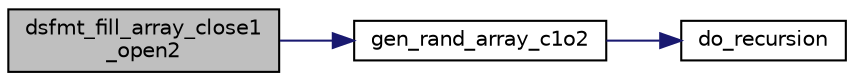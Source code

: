 digraph "dsfmt_fill_array_close1_open2"
{
 // INTERACTIVE_SVG=YES
  edge [fontname="Helvetica",fontsize="10",labelfontname="Helvetica",labelfontsize="10"];
  node [fontname="Helvetica",fontsize="10",shape=record];
  rankdir="LR";
  Node1 [label="dsfmt_fill_array_close1\l_open2",height=0.2,width=0.4,color="black", fillcolor="grey75", style="filled", fontcolor="black"];
  Node1 -> Node2 [color="midnightblue",fontsize="10",style="solid",fontname="Helvetica"];
  Node2 [label="gen_rand_array_c1o2",height=0.2,width=0.4,color="black", fillcolor="white", style="filled",URL="$d_s_f_m_t_8c.html#aa56a7244d54e2e8bb162a91ebe098e65"];
  Node2 -> Node3 [color="midnightblue",fontsize="10",style="solid",fontname="Helvetica"];
  Node3 [label="do_recursion",height=0.2,width=0.4,color="black", fillcolor="white", style="filled",URL="$d_s_f_m_t_8c.html#a43e33e2235015c9c072bad7dfe1a282c"];
}
